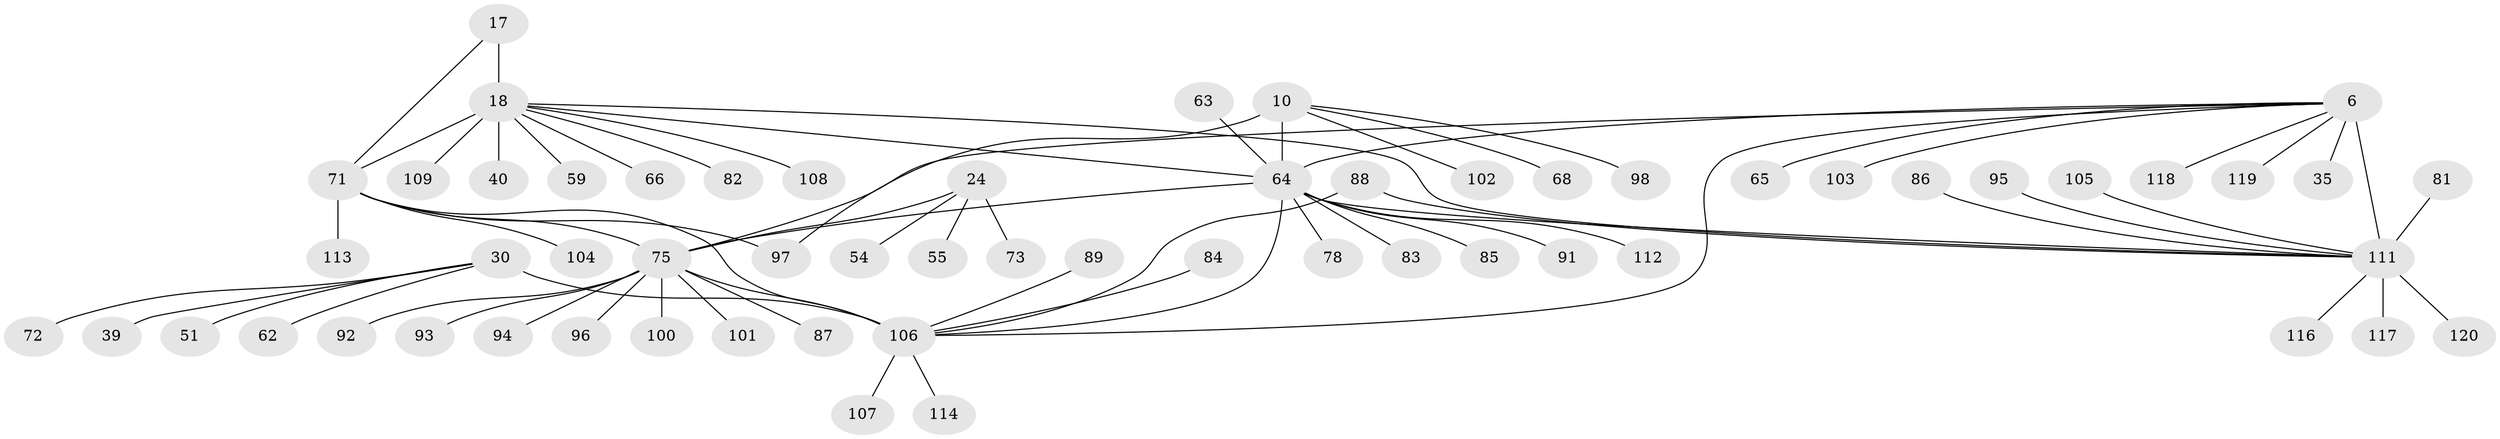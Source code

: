 // original degree distribution, {7: 0.06666666666666667, 13: 0.008333333333333333, 10: 0.03333333333333333, 8: 0.06666666666666667, 6: 0.016666666666666666, 15: 0.008333333333333333, 9: 0.016666666666666666, 5: 0.016666666666666666, 11: 0.008333333333333333, 12: 0.008333333333333333, 2: 0.14166666666666666, 1: 0.575, 3: 0.016666666666666666, 4: 0.016666666666666666}
// Generated by graph-tools (version 1.1) at 2025/55/03/09/25 04:55:17]
// undirected, 60 vertices, 69 edges
graph export_dot {
graph [start="1"]
  node [color=gray90,style=filled];
  6 [super="+1+5"];
  10 [super="+9"];
  17 [super="+16"];
  18 [super="+14+15"];
  24 [super="+20"];
  30 [super="+25"];
  35;
  39;
  40;
  51;
  54;
  55;
  59;
  62;
  63;
  64 [super="+31+12+8+52+60"];
  65;
  66;
  68;
  71 [super="+50+13+32+53+56"];
  72;
  73;
  75 [super="+23+37+44+48+61"];
  78;
  81;
  82;
  83;
  84 [super="+76"];
  85;
  86;
  87;
  88;
  89 [super="+47"];
  91;
  92;
  93;
  94;
  95;
  96;
  97 [super="+41+90+77"];
  98;
  100;
  101 [super="+43"];
  102;
  103;
  104;
  105;
  106 [super="+69+79"];
  107;
  108;
  109;
  111 [super="+3+67+74+80"];
  112;
  113;
  114;
  116;
  117;
  118;
  119 [super="+115"];
  120;
  6 -- 65;
  6 -- 119;
  6 -- 111 [weight=8];
  6 -- 75;
  6 -- 64;
  6 -- 35;
  6 -- 103;
  6 -- 118;
  6 -- 106;
  10 -- 98;
  10 -- 102;
  10 -- 68;
  10 -- 97;
  10 -- 64 [weight=8];
  17 -- 18 [weight=6];
  17 -- 71 [weight=2];
  18 -- 59;
  18 -- 66;
  18 -- 111 [weight=2];
  18 -- 40;
  18 -- 108;
  18 -- 109;
  18 -- 82;
  18 -- 71 [weight=4];
  18 -- 64;
  24 -- 55;
  24 -- 73;
  24 -- 54;
  24 -- 75 [weight=8];
  30 -- 39;
  30 -- 72;
  30 -- 51;
  30 -- 62;
  30 -- 106 [weight=8];
  63 -- 64;
  64 -- 78;
  64 -- 83;
  64 -- 85;
  64 -- 75 [weight=2];
  64 -- 112;
  64 -- 91;
  64 -- 111 [weight=2];
  64 -- 106;
  71 -- 104;
  71 -- 113;
  71 -- 97;
  71 -- 75 [weight=2];
  71 -- 106 [weight=2];
  75 -- 87;
  75 -- 92;
  75 -- 93;
  75 -- 94;
  75 -- 96;
  75 -- 100;
  75 -- 101;
  75 -- 106;
  81 -- 111;
  84 -- 106;
  86 -- 111;
  88 -- 111;
  88 -- 106;
  89 -- 106;
  95 -- 111;
  105 -- 111;
  106 -- 107;
  106 -- 114;
  111 -- 116;
  111 -- 117;
  111 -- 120;
}
